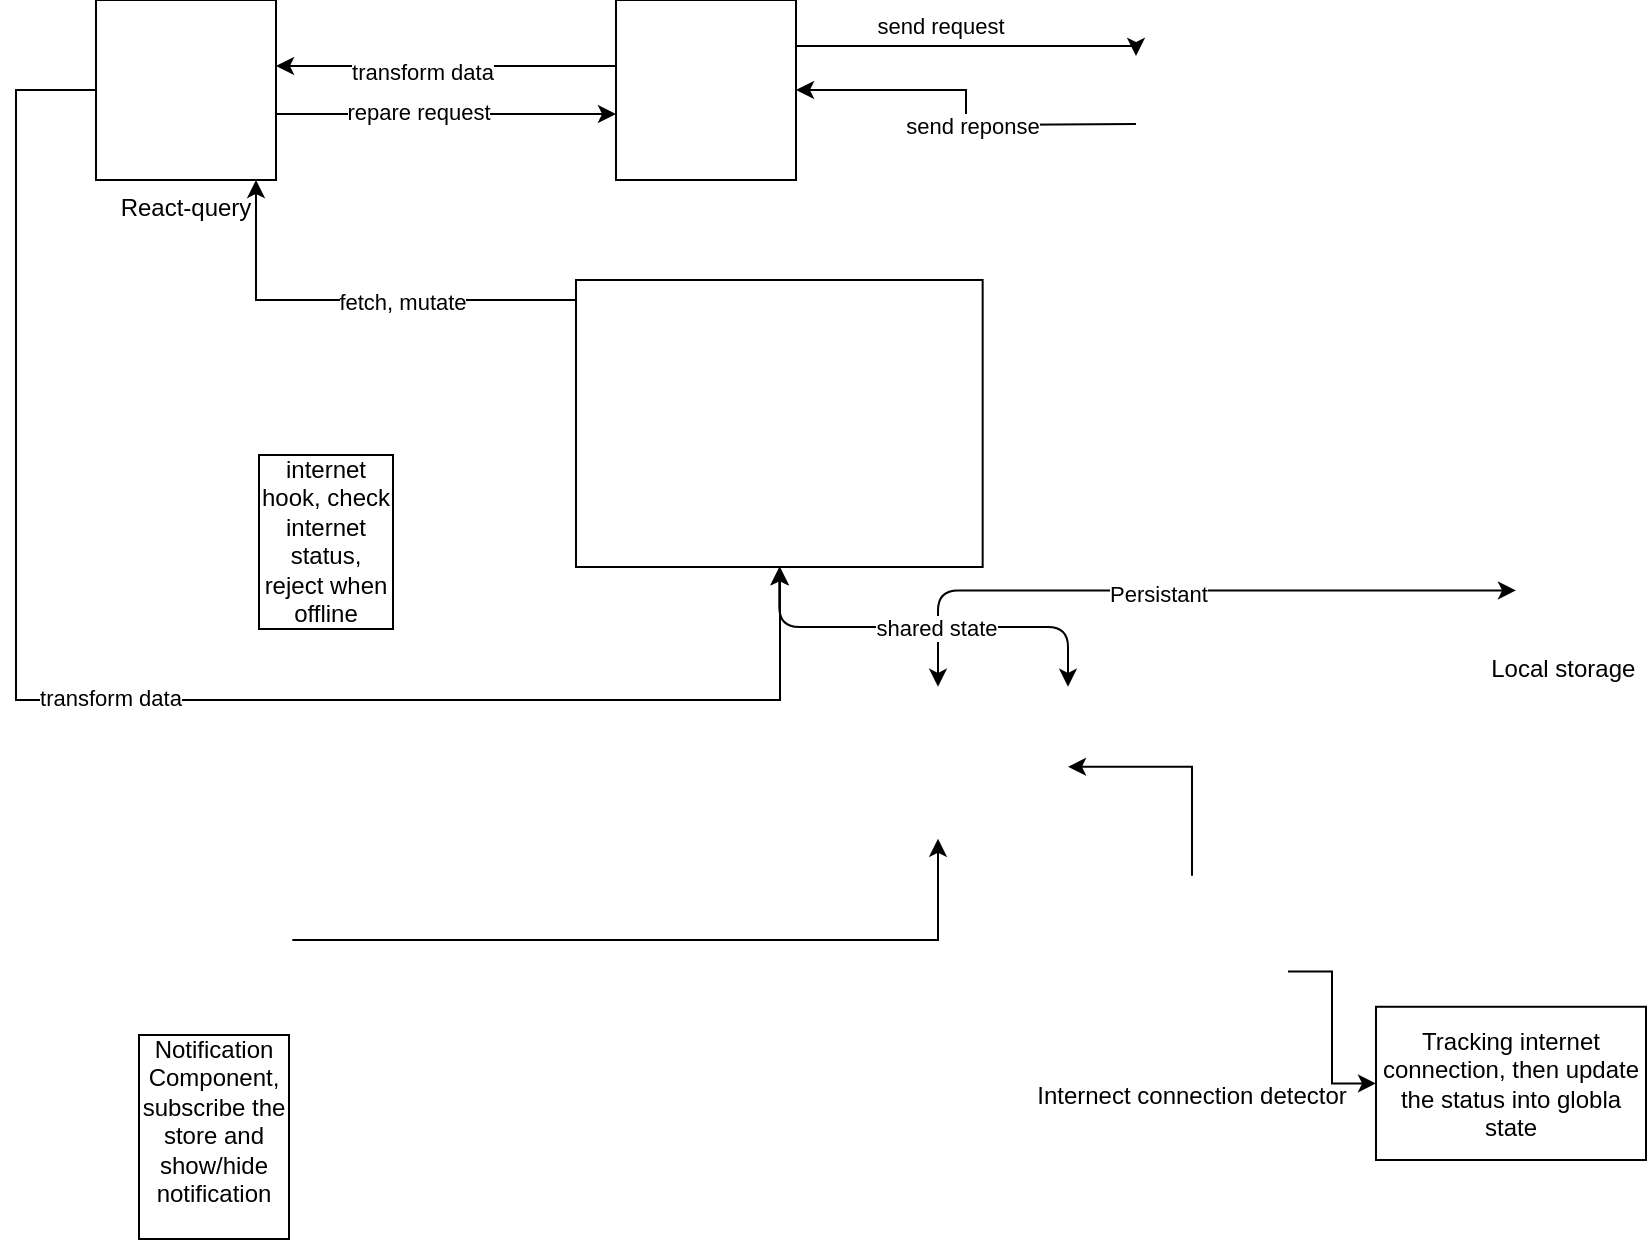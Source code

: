 <mxfile version="14.6.9" type="github">
  <diagram id="jYLw_XX82FBO1cOjav9N" name="Page-1">
    <mxGraphModel dx="1113" dy="722" grid="1" gridSize="10" guides="1" tooltips="1" connect="1" arrows="1" fold="1" page="1" pageScale="1" pageWidth="850" pageHeight="1100" math="0" shadow="0">
      <root>
        <mxCell id="0" />
        <mxCell id="1" parent="0" />
        <mxCell id="aTiMxj1eEBTW5mWEzj1a-68" value="" style="edgeStyle=orthogonalEdgeStyle;rounded=0;orthogonalLoop=1;jettySize=auto;html=1;" edge="1" parent="1" source="aTiMxj1eEBTW5mWEzj1a-64" target="aTiMxj1eEBTW5mWEzj1a-67">
          <mxGeometry relative="1" as="geometry" />
        </mxCell>
        <mxCell id="aTiMxj1eEBTW5mWEzj1a-69" style="edgeStyle=orthogonalEdgeStyle;rounded=0;orthogonalLoop=1;jettySize=auto;html=1;" edge="1" parent="1" source="aTiMxj1eEBTW5mWEzj1a-64" target="aTiMxj1eEBTW5mWEzj1a-40">
          <mxGeometry relative="1" as="geometry">
            <Array as="points">
              <mxPoint x="608" y="503.39" />
            </Array>
          </mxGeometry>
        </mxCell>
        <mxCell id="aTiMxj1eEBTW5mWEzj1a-64" value="Internect connection detector" style="shape=image;imageAspect=0;aspect=fixed;verticalLabelPosition=bottom;verticalAlign=top;image=https://cdn.iconscout.com/icon/premium/png-256-thumb/internet-2102080-1768387.png;" vertex="1" parent="1">
          <mxGeometry x="560" y="557.82" width="96" height="96" as="geometry" />
        </mxCell>
        <mxCell id="aTiMxj1eEBTW5mWEzj1a-44" style="edgeStyle=orthogonalEdgeStyle;rounded=0;orthogonalLoop=1;jettySize=auto;html=1;" edge="1" parent="1">
          <mxGeometry relative="1" as="geometry">
            <mxPoint x="150" y="177" as="sourcePoint" />
            <mxPoint x="320" y="177" as="targetPoint" />
          </mxGeometry>
        </mxCell>
        <mxCell id="aTiMxj1eEBTW5mWEzj1a-45" value="repare request" style="edgeLabel;html=1;align=center;verticalAlign=middle;resizable=0;points=[];" vertex="1" connectable="0" parent="aTiMxj1eEBTW5mWEzj1a-44">
          <mxGeometry x="-0.172" y="1" relative="1" as="geometry">
            <mxPoint as="offset" />
          </mxGeometry>
        </mxCell>
        <mxCell id="aTiMxj1eEBTW5mWEzj1a-56" style="edgeStyle=orthogonalEdgeStyle;rounded=0;orthogonalLoop=1;jettySize=auto;html=1;" edge="1" parent="1" source="aTiMxj1eEBTW5mWEzj1a-37" target="aTiMxj1eEBTW5mWEzj1a-38">
          <mxGeometry relative="1" as="geometry">
            <Array as="points">
              <mxPoint x="20" y="165" />
              <mxPoint x="20" y="470" />
              <mxPoint x="402" y="470" />
            </Array>
          </mxGeometry>
        </mxCell>
        <mxCell id="aTiMxj1eEBTW5mWEzj1a-59" value="transform data" style="edgeLabel;html=1;align=center;verticalAlign=middle;resizable=0;points=[];" vertex="1" connectable="0" parent="aTiMxj1eEBTW5mWEzj1a-56">
          <mxGeometry x="-0.111" y="-1" relative="1" as="geometry">
            <mxPoint x="39" y="-2" as="offset" />
          </mxGeometry>
        </mxCell>
        <mxCell id="aTiMxj1eEBTW5mWEzj1a-37" value="React-query&#xa;" style="shape=image;imageAspect=0;aspect=fixed;verticalLabelPosition=bottom;verticalAlign=top;image=https://react-query.tanstack.com/_next/static/images/emblem-light-628080660fddb35787ff6c77e97ca43e.svg;imageBorder=#000000;" vertex="1" parent="1">
          <mxGeometry x="60" y="120" width="90" height="90" as="geometry" />
        </mxCell>
        <mxCell id="aTiMxj1eEBTW5mWEzj1a-42" style="edgeStyle=orthogonalEdgeStyle;rounded=0;orthogonalLoop=1;jettySize=auto;html=1;" edge="1" parent="1" source="aTiMxj1eEBTW5mWEzj1a-38" target="aTiMxj1eEBTW5mWEzj1a-37">
          <mxGeometry relative="1" as="geometry">
            <Array as="points">
              <mxPoint x="373" y="270" />
              <mxPoint x="140" y="270" />
            </Array>
          </mxGeometry>
        </mxCell>
        <mxCell id="aTiMxj1eEBTW5mWEzj1a-43" value="fetch, mutate" style="edgeLabel;html=1;align=center;verticalAlign=middle;resizable=0;points=[];" vertex="1" connectable="0" parent="aTiMxj1eEBTW5mWEzj1a-42">
          <mxGeometry x="-0.205" y="1" relative="1" as="geometry">
            <mxPoint as="offset" />
          </mxGeometry>
        </mxCell>
        <mxCell id="aTiMxj1eEBTW5mWEzj1a-38" value="" style="shape=image;imageAspect=0;aspect=fixed;verticalLabelPosition=bottom;verticalAlign=top;image=https://miro.medium.com/max/1200/1*WA_9JsyqFkge2HwYKcdJQw.png;labelBorderColor=#000000;imageBorder=#000000;" vertex="1" parent="1">
          <mxGeometry x="300" y="260" width="203.33" height="143.5" as="geometry" />
        </mxCell>
        <mxCell id="aTiMxj1eEBTW5mWEzj1a-47" value="" style="edgeStyle=orthogonalEdgeStyle;rounded=0;orthogonalLoop=1;jettySize=auto;html=1;entryX=0;entryY=0.5;entryDx=0;entryDy=0;" edge="1" parent="1">
          <mxGeometry relative="1" as="geometry">
            <mxPoint x="410" y="143" as="sourcePoint" />
            <mxPoint x="580" y="148" as="targetPoint" />
            <Array as="points">
              <mxPoint x="580" y="143" />
            </Array>
          </mxGeometry>
        </mxCell>
        <mxCell id="aTiMxj1eEBTW5mWEzj1a-48" value="send request&lt;br&gt;" style="edgeLabel;html=1;align=center;verticalAlign=middle;resizable=0;points=[];" vertex="1" connectable="0" parent="aTiMxj1eEBTW5mWEzj1a-47">
          <mxGeometry x="-0.329" relative="1" as="geometry">
            <mxPoint x="13" y="-10" as="offset" />
          </mxGeometry>
        </mxCell>
        <mxCell id="aTiMxj1eEBTW5mWEzj1a-57" style="edgeStyle=orthogonalEdgeStyle;rounded=0;orthogonalLoop=1;jettySize=auto;html=1;" edge="1" parent="1">
          <mxGeometry relative="1" as="geometry">
            <mxPoint x="320" y="153" as="sourcePoint" />
            <mxPoint x="150" y="153" as="targetPoint" />
          </mxGeometry>
        </mxCell>
        <mxCell id="aTiMxj1eEBTW5mWEzj1a-58" value="transform data" style="edgeLabel;html=1;align=center;verticalAlign=middle;resizable=0;points=[];" vertex="1" connectable="0" parent="aTiMxj1eEBTW5mWEzj1a-57">
          <mxGeometry x="0.143" y="3" relative="1" as="geometry">
            <mxPoint as="offset" />
          </mxGeometry>
        </mxCell>
        <mxCell id="aTiMxj1eEBTW5mWEzj1a-39" value="" style="shape=image;imageAspect=0;aspect=fixed;verticalLabelPosition=bottom;verticalAlign=top;image=https://cdn-icons-png.flaticon.com/512/3094/3094456.png;imageBorder=#000000;" vertex="1" parent="1">
          <mxGeometry x="320" y="120" width="90" height="90" as="geometry" />
        </mxCell>
        <mxCell id="aTiMxj1eEBTW5mWEzj1a-40" value="" style="shape=image;imageAspect=0;aspect=fixed;verticalLabelPosition=bottom;verticalAlign=top;image=https://repository-images.githubusercontent.com/180328715/fca49300-e7f1-11ea-9f51-cfd949b31560;" vertex="1" parent="1">
          <mxGeometry x="416" y="463.39" width="130" height="76" as="geometry" />
        </mxCell>
        <mxCell id="aTiMxj1eEBTW5mWEzj1a-49" style="edgeStyle=orthogonalEdgeStyle;rounded=0;orthogonalLoop=1;jettySize=auto;html=1;" edge="1" parent="1" target="aTiMxj1eEBTW5mWEzj1a-39">
          <mxGeometry relative="1" as="geometry">
            <mxPoint x="580" y="182" as="sourcePoint" />
            <mxPoint x="410" y="182" as="targetPoint" />
            <Array as="points" />
          </mxGeometry>
        </mxCell>
        <mxCell id="aTiMxj1eEBTW5mWEzj1a-50" value="send reponse" style="edgeLabel;html=1;align=center;verticalAlign=middle;resizable=0;points=[];" vertex="1" connectable="0" parent="aTiMxj1eEBTW5mWEzj1a-49">
          <mxGeometry x="-0.122" relative="1" as="geometry">
            <mxPoint as="offset" />
          </mxGeometry>
        </mxCell>
        <mxCell id="aTiMxj1eEBTW5mWEzj1a-41" value="" style="shape=image;imageAspect=0;aspect=fixed;verticalLabelPosition=bottom;verticalAlign=top;image=https://res.cloudinary.com/deop9ytsv/image/upload/v1542422606/spring-boot-icon0_cf21dec4-5056-b3a8-49c015fd3bde6cb5.png;rotation=0;" vertex="1" parent="1">
          <mxGeometry x="580" y="120" width="91.84" height="90" as="geometry" />
        </mxCell>
        <mxCell id="aTiMxj1eEBTW5mWEzj1a-51" value="Local storage" style="shape=image;imageAspect=0;aspect=fixed;verticalLabelPosition=bottom;verticalAlign=top;image=https://w1.pngwing.com/pngs/65/762/png-transparent-icon-database-data-storage-share-icon-computer-data-storage-black-and-white-line-circle-angle.png;" vertex="1" parent="1">
          <mxGeometry x="770" y="390" width="47.32" height="50.43" as="geometry" />
        </mxCell>
        <mxCell id="aTiMxj1eEBTW5mWEzj1a-54" value="" style="endArrow=classic;startArrow=classic;html=1;edgeStyle=orthogonalEdgeStyle;" edge="1" parent="1" source="aTiMxj1eEBTW5mWEzj1a-51" target="aTiMxj1eEBTW5mWEzj1a-40">
          <mxGeometry width="50" height="50" relative="1" as="geometry">
            <mxPoint x="460" y="573.39" as="sourcePoint" />
            <mxPoint x="630" y="433.39" as="targetPoint" />
          </mxGeometry>
        </mxCell>
        <mxCell id="aTiMxj1eEBTW5mWEzj1a-55" value="Persistant" style="edgeLabel;html=1;align=center;verticalAlign=middle;resizable=0;points=[];" vertex="1" connectable="0" parent="aTiMxj1eEBTW5mWEzj1a-54">
          <mxGeometry x="0.062" y="2" relative="1" as="geometry">
            <mxPoint as="offset" />
          </mxGeometry>
        </mxCell>
        <mxCell id="aTiMxj1eEBTW5mWEzj1a-61" value="" style="endArrow=classic;startArrow=classic;html=1;exitX=1;exitY=0;exitDx=0;exitDy=0;edgeStyle=orthogonalEdgeStyle;" edge="1" parent="1" source="aTiMxj1eEBTW5mWEzj1a-40" target="aTiMxj1eEBTW5mWEzj1a-38">
          <mxGeometry width="50" height="50" relative="1" as="geometry">
            <mxPoint x="240" y="480" as="sourcePoint" />
            <mxPoint x="290" y="430" as="targetPoint" />
          </mxGeometry>
        </mxCell>
        <mxCell id="aTiMxj1eEBTW5mWEzj1a-62" value="shared state" style="edgeLabel;html=1;align=center;verticalAlign=middle;resizable=0;points=[];" vertex="1" connectable="0" parent="aTiMxj1eEBTW5mWEzj1a-61">
          <mxGeometry x="-0.062" relative="1" as="geometry">
            <mxPoint as="offset" />
          </mxGeometry>
        </mxCell>
        <mxCell id="aTiMxj1eEBTW5mWEzj1a-63" value="internet hook, check internet status, reject when offline" style="shape=image;imageAspect=0;aspect=fixed;verticalLabelPosition=bottom;verticalAlign=top;image=https://cdn.iconscout.com/icon/premium/png-256-thumb/hook-2419573-2040437.png;whiteSpace=wrap;labelBorderColor=#000000;horizontal=1;align=center;labelBackgroundColor=none;" vertex="1" parent="1">
          <mxGeometry x="140" y="270" width="70" height="70" as="geometry" />
        </mxCell>
        <mxCell id="aTiMxj1eEBTW5mWEzj1a-67" value="Tracking internet connection, then update the status into globla state" style="whiteSpace=wrap;html=1;" vertex="1" parent="1">
          <mxGeometry x="700" y="623.39" width="135" height="76.61" as="geometry" />
        </mxCell>
        <mxCell id="aTiMxj1eEBTW5mWEzj1a-75" style="edgeStyle=orthogonalEdgeStyle;rounded=0;orthogonalLoop=1;jettySize=auto;html=1;" edge="1" parent="1" source="aTiMxj1eEBTW5mWEzj1a-74" target="aTiMxj1eEBTW5mWEzj1a-40">
          <mxGeometry relative="1" as="geometry" />
        </mxCell>
        <mxCell id="aTiMxj1eEBTW5mWEzj1a-74" value="Notification Component, subscribe the store and show/hide notification&#xa;" style="shape=image;imageAspect=0;aspect=fixed;verticalLabelPosition=bottom;verticalAlign=top;image=https://toppng.com/uploads/preview/facebook-bell-notification-icon-facebook-notification-icon-115533968929v06ejw22d.png;whiteSpace=wrap;labelBorderColor=#000000;" vertex="1" parent="1">
          <mxGeometry x="80" y="550" width="78.16" height="80" as="geometry" />
        </mxCell>
      </root>
    </mxGraphModel>
  </diagram>
</mxfile>
